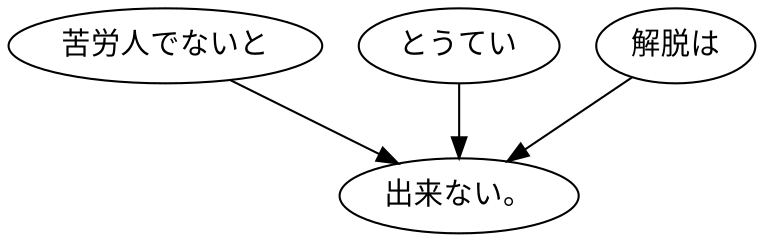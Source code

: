 digraph graph5662 {
	node0 [label="苦労人でないと"];
	node1 [label="とうてい"];
	node2 [label="解脱は"];
	node3 [label="出来ない。"];
	node0 -> node3;
	node1 -> node3;
	node2 -> node3;
}
